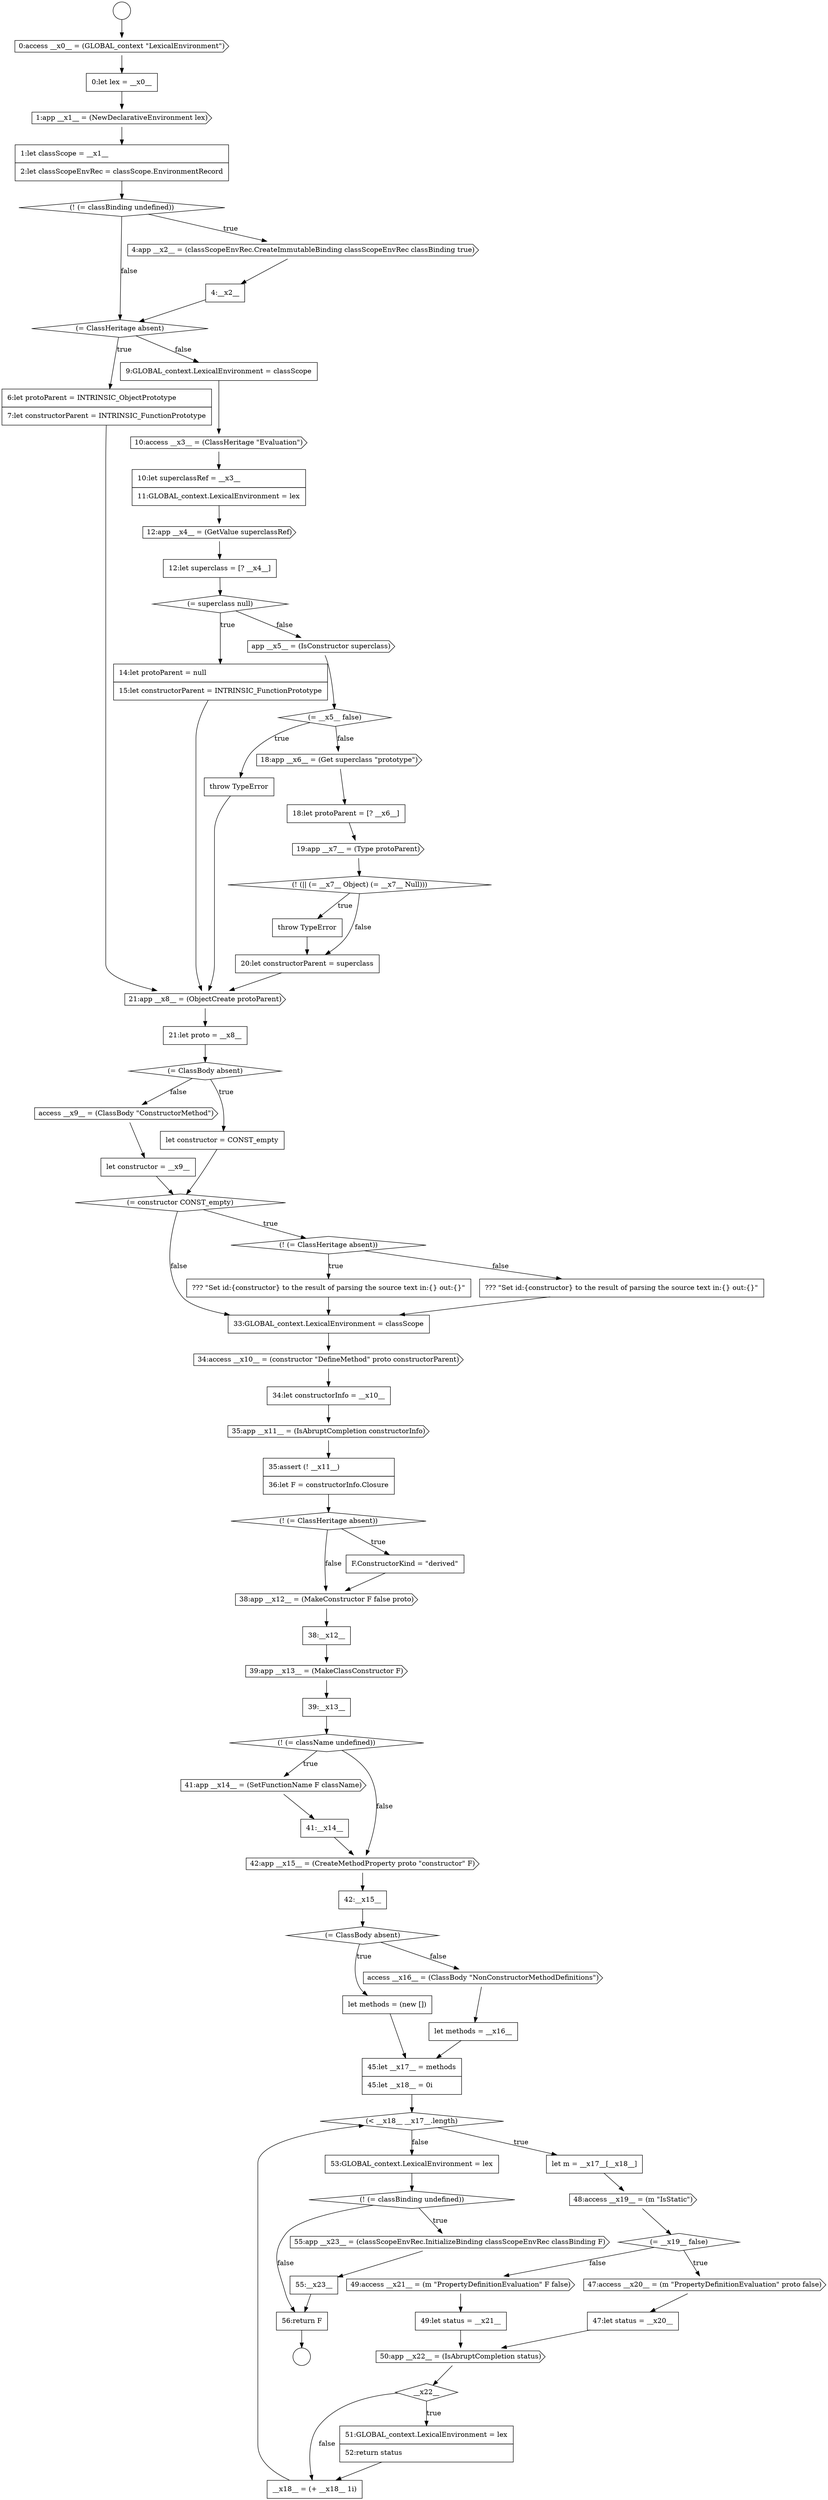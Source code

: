digraph {
  node5 [shape=none, margin=0, label=<<font color="black">
    <table border="0" cellborder="1" cellspacing="0" cellpadding="10">
      <tr><td align="left">1:let classScope = __x1__</td></tr>
      <tr><td align="left">2:let classScopeEnvRec = classScope.EnvironmentRecord</td></tr>
    </table>
  </font>> color="black" fillcolor="white" style=filled]
  node65 [shape=none, margin=0, label=<<font color="black">
    <table border="0" cellborder="1" cellspacing="0" cellpadding="10">
      <tr><td align="left">49:let status = __x21__</td></tr>
    </table>
  </font>> color="black" fillcolor="white" style=filled]
  node66 [shape=cds, label=<<font color="black">50:app __x22__ = (IsAbruptCompletion status)</font>> color="black" fillcolor="white" style=filled]
  node4 [shape=cds, label=<<font color="black">1:app __x1__ = (NewDeclarativeEnvironment lex)</font>> color="black" fillcolor="white" style=filled]
  node69 [shape=none, margin=0, label=<<font color="black">
    <table border="0" cellborder="1" cellspacing="0" cellpadding="10">
      <tr><td align="left">__x18__ = (+ __x18__ 1i)</td></tr>
    </table>
  </font>> color="black" fillcolor="white" style=filled]
  node0 [shape=circle label=" " color="black" fillcolor="white" style=filled]
  node10 [shape=none, margin=0, label=<<font color="black">
    <table border="0" cellborder="1" cellspacing="0" cellpadding="10">
      <tr><td align="left">6:let protoParent = INTRINSIC_ObjectPrototype</td></tr>
      <tr><td align="left">7:let constructorParent = INTRINSIC_FunctionPrototype</td></tr>
    </table>
  </font>> color="black" fillcolor="white" style=filled]
  node56 [shape=none, margin=0, label=<<font color="black">
    <table border="0" cellborder="1" cellspacing="0" cellpadding="10">
      <tr><td align="left">let methods = __x16__</td></tr>
    </table>
  </font>> color="black" fillcolor="white" style=filled]
  node42 [shape=diamond, label=<<font color="black">(! (= ClassHeritage absent))</font>> color="black" fillcolor="white" style=filled]
  node24 [shape=diamond, label=<<font color="black">(! (|| (= __x7__ Object) (= __x7__ Null)))</font>> color="black" fillcolor="white" style=filled]
  node37 [shape=none, margin=0, label=<<font color="black">
    <table border="0" cellborder="1" cellspacing="0" cellpadding="10">
      <tr><td align="left">33:GLOBAL_context.LexicalEnvironment = classScope</td></tr>
    </table>
  </font>> color="black" fillcolor="white" style=filled]
  node25 [shape=none, margin=0, label=<<font color="black">
    <table border="0" cellborder="1" cellspacing="0" cellpadding="10">
      <tr><td align="left">throw TypeError</td></tr>
    </table>
  </font>> color="black" fillcolor="white" style=filled]
  node52 [shape=none, margin=0, label=<<font color="black">
    <table border="0" cellborder="1" cellspacing="0" cellpadding="10">
      <tr><td align="left">42:__x15__</td></tr>
    </table>
  </font>> color="black" fillcolor="white" style=filled]
  node14 [shape=cds, label=<<font color="black">12:app __x4__ = (GetValue superclassRef)</font>> color="black" fillcolor="white" style=filled]
  node20 [shape=none, margin=0, label=<<font color="black">
    <table border="0" cellborder="1" cellspacing="0" cellpadding="10">
      <tr><td align="left">throw TypeError</td></tr>
    </table>
  </font>> color="black" fillcolor="white" style=filled]
  node46 [shape=cds, label=<<font color="black">39:app __x13__ = (MakeClassConstructor F)</font>> color="black" fillcolor="white" style=filled]
  node57 [shape=none, margin=0, label=<<font color="black">
    <table border="0" cellborder="1" cellspacing="0" cellpadding="10">
      <tr><td align="left">45:let __x17__ = methods</td></tr>
      <tr><td align="left">45:let __x18__ = 0i</td></tr>
    </table>
  </font>> color="black" fillcolor="white" style=filled]
  node29 [shape=diamond, label=<<font color="black">(= ClassBody absent)</font>> color="black" fillcolor="white" style=filled]
  node61 [shape=diamond, label=<<font color="black">(= __x19__ false)</font>> color="black" fillcolor="white" style=filled]
  node1 [shape=circle label=" " color="black" fillcolor="white" style=filled]
  node74 [shape=none, margin=0, label=<<font color="black">
    <table border="0" cellborder="1" cellspacing="0" cellpadding="10">
      <tr><td align="left">56:return F</td></tr>
    </table>
  </font>> color="black" fillcolor="white" style=filled]
  node6 [shape=diamond, label=<<font color="black">(! (= classBinding undefined))</font>> color="black" fillcolor="white" style=filled]
  node60 [shape=cds, label=<<font color="black">48:access __x19__ = (m &quot;IsStatic&quot;)</font>> color="black" fillcolor="white" style=filled]
  node70 [shape=none, margin=0, label=<<font color="black">
    <table border="0" cellborder="1" cellspacing="0" cellpadding="10">
      <tr><td align="left">53:GLOBAL_context.LexicalEnvironment = lex</td></tr>
    </table>
  </font>> color="black" fillcolor="white" style=filled]
  node21 [shape=cds, label=<<font color="black">18:app __x6__ = (Get superclass &quot;prototype&quot;)</font>> color="black" fillcolor="white" style=filled]
  node33 [shape=diamond, label=<<font color="black">(= constructor CONST_empty)</font>> color="black" fillcolor="white" style=filled]
  node28 [shape=none, margin=0, label=<<font color="black">
    <table border="0" cellborder="1" cellspacing="0" cellpadding="10">
      <tr><td align="left">21:let proto = __x8__</td></tr>
    </table>
  </font>> color="black" fillcolor="white" style=filled]
  node38 [shape=cds, label=<<font color="black">34:access __x10__ = (constructor &quot;DefineMethod&quot; proto constructorParent)</font>> color="black" fillcolor="white" style=filled]
  node9 [shape=diamond, label=<<font color="black">(= ClassHeritage absent)</font>> color="black" fillcolor="white" style=filled]
  node53 [shape=diamond, label=<<font color="black">(= ClassBody absent)</font>> color="black" fillcolor="white" style=filled]
  node13 [shape=none, margin=0, label=<<font color="black">
    <table border="0" cellborder="1" cellspacing="0" cellpadding="10">
      <tr><td align="left">10:let superclassRef = __x3__</td></tr>
      <tr><td align="left">11:GLOBAL_context.LexicalEnvironment = lex</td></tr>
    </table>
  </font>> color="black" fillcolor="white" style=filled]
  node41 [shape=none, margin=0, label=<<font color="black">
    <table border="0" cellborder="1" cellspacing="0" cellpadding="10">
      <tr><td align="left">35:assert (! __x11__)</td></tr>
      <tr><td align="left">36:let F = constructorInfo.Closure</td></tr>
    </table>
  </font>> color="black" fillcolor="white" style=filled]
  node73 [shape=none, margin=0, label=<<font color="black">
    <table border="0" cellborder="1" cellspacing="0" cellpadding="10">
      <tr><td align="left">55:__x23__</td></tr>
    </table>
  </font>> color="black" fillcolor="white" style=filled]
  node2 [shape=cds, label=<<font color="black">0:access __x0__ = (GLOBAL_context &quot;LexicalEnvironment&quot;)</font>> color="black" fillcolor="white" style=filled]
  node45 [shape=none, margin=0, label=<<font color="black">
    <table border="0" cellborder="1" cellspacing="0" cellpadding="10">
      <tr><td align="left">38:__x12__</td></tr>
    </table>
  </font>> color="black" fillcolor="white" style=filled]
  node64 [shape=cds, label=<<font color="black">49:access __x21__ = (m &quot;PropertyDefinitionEvaluation&quot; F false)</font>> color="black" fillcolor="white" style=filled]
  node17 [shape=none, margin=0, label=<<font color="black">
    <table border="0" cellborder="1" cellspacing="0" cellpadding="10">
      <tr><td align="left">14:let protoParent = null</td></tr>
      <tr><td align="left">15:let constructorParent = INTRINSIC_FunctionPrototype</td></tr>
    </table>
  </font>> color="black" fillcolor="white" style=filled]
  node32 [shape=none, margin=0, label=<<font color="black">
    <table border="0" cellborder="1" cellspacing="0" cellpadding="10">
      <tr><td align="left">let constructor = __x9__</td></tr>
    </table>
  </font>> color="black" fillcolor="white" style=filled]
  node34 [shape=diamond, label=<<font color="black">(! (= ClassHeritage absent))</font>> color="black" fillcolor="white" style=filled]
  node22 [shape=none, margin=0, label=<<font color="black">
    <table border="0" cellborder="1" cellspacing="0" cellpadding="10">
      <tr><td align="left">18:let protoParent = [? __x6__]</td></tr>
    </table>
  </font>> color="black" fillcolor="white" style=filled]
  node44 [shape=cds, label=<<font color="black">38:app __x12__ = (MakeConstructor F false proto)</font>> color="black" fillcolor="white" style=filled]
  node59 [shape=none, margin=0, label=<<font color="black">
    <table border="0" cellborder="1" cellspacing="0" cellpadding="10">
      <tr><td align="left">let m = __x17__[__x18__]</td></tr>
    </table>
  </font>> color="black" fillcolor="white" style=filled]
  node27 [shape=cds, label=<<font color="black">21:app __x8__ = (ObjectCreate protoParent)</font>> color="black" fillcolor="white" style=filled]
  node71 [shape=diamond, label=<<font color="black">(! (= classBinding undefined))</font>> color="black" fillcolor="white" style=filled]
  node12 [shape=cds, label=<<font color="black">10:access __x3__ = (ClassHeritage &quot;Evaluation&quot;)</font>> color="black" fillcolor="white" style=filled]
  node54 [shape=none, margin=0, label=<<font color="black">
    <table border="0" cellborder="1" cellspacing="0" cellpadding="10">
      <tr><td align="left">let methods = (new [])</td></tr>
    </table>
  </font>> color="black" fillcolor="white" style=filled]
  node49 [shape=cds, label=<<font color="black">41:app __x14__ = (SetFunctionName F className)</font>> color="black" fillcolor="white" style=filled]
  node7 [shape=cds, label=<<font color="black">4:app __x2__ = (classScopeEnvRec.CreateImmutableBinding classScopeEnvRec classBinding true)</font>> color="black" fillcolor="white" style=filled]
  node39 [shape=none, margin=0, label=<<font color="black">
    <table border="0" cellborder="1" cellspacing="0" cellpadding="10">
      <tr><td align="left">34:let constructorInfo = __x10__</td></tr>
    </table>
  </font>> color="black" fillcolor="white" style=filled]
  node3 [shape=none, margin=0, label=<<font color="black">
    <table border="0" cellborder="1" cellspacing="0" cellpadding="10">
      <tr><td align="left">0:let lex = __x0__</td></tr>
    </table>
  </font>> color="black" fillcolor="white" style=filled]
  node35 [shape=none, margin=0, label=<<font color="black">
    <table border="0" cellborder="1" cellspacing="0" cellpadding="10">
      <tr><td align="left">??? &quot;Set id:{constructor} to the result of parsing the source text in:{} out:{}&quot;</td></tr>
    </table>
  </font>> color="black" fillcolor="white" style=filled]
  node48 [shape=diamond, label=<<font color="black">(! (= className undefined))</font>> color="black" fillcolor="white" style=filled]
  node63 [shape=none, margin=0, label=<<font color="black">
    <table border="0" cellborder="1" cellspacing="0" cellpadding="10">
      <tr><td align="left">47:let status = __x20__</td></tr>
    </table>
  </font>> color="black" fillcolor="white" style=filled]
  node18 [shape=cds, label=<<font color="black">app __x5__ = (IsConstructor superclass)</font>> color="black" fillcolor="white" style=filled]
  node50 [shape=none, margin=0, label=<<font color="black">
    <table border="0" cellborder="1" cellspacing="0" cellpadding="10">
      <tr><td align="left">41:__x14__</td></tr>
    </table>
  </font>> color="black" fillcolor="white" style=filled]
  node67 [shape=diamond, label=<<font color="black">__x22__</font>> color="black" fillcolor="white" style=filled]
  node16 [shape=diamond, label=<<font color="black">(= superclass null)</font>> color="black" fillcolor="white" style=filled]
  node31 [shape=cds, label=<<font color="black">access __x9__ = (ClassBody &quot;ConstructorMethod&quot;)</font>> color="black" fillcolor="white" style=filled]
  node11 [shape=none, margin=0, label=<<font color="black">
    <table border="0" cellborder="1" cellspacing="0" cellpadding="10">
      <tr><td align="left">9:GLOBAL_context.LexicalEnvironment = classScope</td></tr>
    </table>
  </font>> color="black" fillcolor="white" style=filled]
  node72 [shape=cds, label=<<font color="black">55:app __x23__ = (classScopeEnvRec.InitializeBinding classScopeEnvRec classBinding F)</font>> color="black" fillcolor="white" style=filled]
  node43 [shape=none, margin=0, label=<<font color="black">
    <table border="0" cellborder="1" cellspacing="0" cellpadding="10">
      <tr><td align="left">F.ConstructorKind = &quot;derived&quot;</td></tr>
    </table>
  </font>> color="black" fillcolor="white" style=filled]
  node40 [shape=cds, label=<<font color="black">35:app __x11__ = (IsAbruptCompletion constructorInfo)</font>> color="black" fillcolor="white" style=filled]
  node26 [shape=none, margin=0, label=<<font color="black">
    <table border="0" cellborder="1" cellspacing="0" cellpadding="10">
      <tr><td align="left">20:let constructorParent = superclass</td></tr>
    </table>
  </font>> color="black" fillcolor="white" style=filled]
  node55 [shape=cds, label=<<font color="black">access __x16__ = (ClassBody &quot;NonConstructorMethodDefinitions&quot;)</font>> color="black" fillcolor="white" style=filled]
  node23 [shape=cds, label=<<font color="black">19:app __x7__ = (Type protoParent)</font>> color="black" fillcolor="white" style=filled]
  node8 [shape=none, margin=0, label=<<font color="black">
    <table border="0" cellborder="1" cellspacing="0" cellpadding="10">
      <tr><td align="left">4:__x2__</td></tr>
    </table>
  </font>> color="black" fillcolor="white" style=filled]
  node58 [shape=diamond, label=<<font color="black">(&lt; __x18__ __x17__.length)</font>> color="black" fillcolor="white" style=filled]
  node36 [shape=none, margin=0, label=<<font color="black">
    <table border="0" cellborder="1" cellspacing="0" cellpadding="10">
      <tr><td align="left">??? &quot;Set id:{constructor} to the result of parsing the source text in:{} out:{}&quot;</td></tr>
    </table>
  </font>> color="black" fillcolor="white" style=filled]
  node30 [shape=none, margin=0, label=<<font color="black">
    <table border="0" cellborder="1" cellspacing="0" cellpadding="10">
      <tr><td align="left">let constructor = CONST_empty</td></tr>
    </table>
  </font>> color="black" fillcolor="white" style=filled]
  node51 [shape=cds, label=<<font color="black">42:app __x15__ = (CreateMethodProperty proto &quot;constructor&quot; F)</font>> color="black" fillcolor="white" style=filled]
  node19 [shape=diamond, label=<<font color="black">(= __x5__ false)</font>> color="black" fillcolor="white" style=filled]
  node47 [shape=none, margin=0, label=<<font color="black">
    <table border="0" cellborder="1" cellspacing="0" cellpadding="10">
      <tr><td align="left">39:__x13__</td></tr>
    </table>
  </font>> color="black" fillcolor="white" style=filled]
  node15 [shape=none, margin=0, label=<<font color="black">
    <table border="0" cellborder="1" cellspacing="0" cellpadding="10">
      <tr><td align="left">12:let superclass = [? __x4__]</td></tr>
    </table>
  </font>> color="black" fillcolor="white" style=filled]
  node68 [shape=none, margin=0, label=<<font color="black">
    <table border="0" cellborder="1" cellspacing="0" cellpadding="10">
      <tr><td align="left">51:GLOBAL_context.LexicalEnvironment = lex</td></tr>
      <tr><td align="left">52:return status</td></tr>
    </table>
  </font>> color="black" fillcolor="white" style=filled]
  node62 [shape=cds, label=<<font color="black">47:access __x20__ = (m &quot;PropertyDefinitionEvaluation&quot; proto false)</font>> color="black" fillcolor="white" style=filled]
  node66 -> node67 [ color="black"]
  node43 -> node44 [ color="black"]
  node72 -> node73 [ color="black"]
  node65 -> node66 [ color="black"]
  node38 -> node39 [ color="black"]
  node5 -> node6 [ color="black"]
  node3 -> node4 [ color="black"]
  node10 -> node27 [ color="black"]
  node71 -> node72 [label=<<font color="black">true</font>> color="black"]
  node71 -> node74 [label=<<font color="black">false</font>> color="black"]
  node28 -> node29 [ color="black"]
  node64 -> node65 [ color="black"]
  node39 -> node40 [ color="black"]
  node7 -> node8 [ color="black"]
  node18 -> node19 [ color="black"]
  node35 -> node37 [ color="black"]
  node2 -> node3 [ color="black"]
  node62 -> node63 [ color="black"]
  node15 -> node16 [ color="black"]
  node55 -> node56 [ color="black"]
  node30 -> node33 [ color="black"]
  node11 -> node12 [ color="black"]
  node61 -> node62 [label=<<font color="black">true</font>> color="black"]
  node61 -> node64 [label=<<font color="black">false</font>> color="black"]
  node9 -> node10 [label=<<font color="black">true</font>> color="black"]
  node9 -> node11 [label=<<font color="black">false</font>> color="black"]
  node13 -> node14 [ color="black"]
  node57 -> node58 [ color="black"]
  node6 -> node7 [label=<<font color="black">true</font>> color="black"]
  node6 -> node9 [label=<<font color="black">false</font>> color="black"]
  node12 -> node13 [ color="black"]
  node53 -> node54 [label=<<font color="black">true</font>> color="black"]
  node53 -> node55 [label=<<font color="black">false</font>> color="black"]
  node34 -> node35 [label=<<font color="black">true</font>> color="black"]
  node34 -> node36 [label=<<font color="black">false</font>> color="black"]
  node45 -> node46 [ color="black"]
  node0 -> node2 [ color="black"]
  node19 -> node20 [label=<<font color="black">true</font>> color="black"]
  node19 -> node21 [label=<<font color="black">false</font>> color="black"]
  node36 -> node37 [ color="black"]
  node52 -> node53 [ color="black"]
  node22 -> node23 [ color="black"]
  node70 -> node71 [ color="black"]
  node44 -> node45 [ color="black"]
  node27 -> node28 [ color="black"]
  node37 -> node38 [ color="black"]
  node68 -> node69 [ color="black"]
  node33 -> node34 [label=<<font color="black">true</font>> color="black"]
  node33 -> node37 [label=<<font color="black">false</font>> color="black"]
  node23 -> node24 [ color="black"]
  node14 -> node15 [ color="black"]
  node31 -> node32 [ color="black"]
  node48 -> node49 [label=<<font color="black">true</font>> color="black"]
  node48 -> node51 [label=<<font color="black">false</font>> color="black"]
  node40 -> node41 [ color="black"]
  node63 -> node66 [ color="black"]
  node26 -> node27 [ color="black"]
  node54 -> node57 [ color="black"]
  node42 -> node43 [label=<<font color="black">true</font>> color="black"]
  node42 -> node44 [label=<<font color="black">false</font>> color="black"]
  node16 -> node17 [label=<<font color="black">true</font>> color="black"]
  node16 -> node18 [label=<<font color="black">false</font>> color="black"]
  node47 -> node48 [ color="black"]
  node67 -> node68 [label=<<font color="black">true</font>> color="black"]
  node67 -> node69 [label=<<font color="black">false</font>> color="black"]
  node50 -> node51 [ color="black"]
  node4 -> node5 [ color="black"]
  node51 -> node52 [ color="black"]
  node25 -> node26 [ color="black"]
  node8 -> node9 [ color="black"]
  node21 -> node22 [ color="black"]
  node73 -> node74 [ color="black"]
  node59 -> node60 [ color="black"]
  node60 -> node61 [ color="black"]
  node56 -> node57 [ color="black"]
  node58 -> node59 [label=<<font color="black">true</font>> color="black"]
  node58 -> node70 [label=<<font color="black">false</font>> color="black"]
  node24 -> node25 [label=<<font color="black">true</font>> color="black"]
  node24 -> node26 [label=<<font color="black">false</font>> color="black"]
  node69 -> node58 [ color="black"]
  node46 -> node47 [ color="black"]
  node49 -> node50 [ color="black"]
  node29 -> node30 [label=<<font color="black">true</font>> color="black"]
  node29 -> node31 [label=<<font color="black">false</font>> color="black"]
  node32 -> node33 [ color="black"]
  node74 -> node1 [ color="black"]
  node20 -> node27 [ color="black"]
  node17 -> node27 [ color="black"]
  node41 -> node42 [ color="black"]
}
